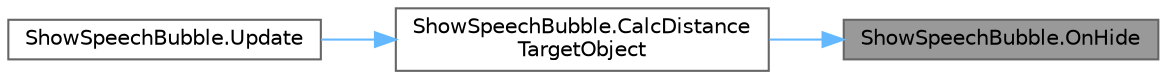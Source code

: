 digraph "ShowSpeechBubble.OnHide"
{
 // LATEX_PDF_SIZE
  bgcolor="transparent";
  edge [fontname=Helvetica,fontsize=10,labelfontname=Helvetica,labelfontsize=10];
  node [fontname=Helvetica,fontsize=10,shape=box,height=0.2,width=0.4];
  rankdir="RL";
  Node1 [id="Node000001",label="ShowSpeechBubble.OnHide",height=0.2,width=0.4,color="gray40", fillcolor="grey60", style="filled", fontcolor="black",tooltip=" "];
  Node1 -> Node2 [id="edge1_Node000001_Node000002",dir="back",color="steelblue1",style="solid",tooltip=" "];
  Node2 [id="Node000002",label="ShowSpeechBubble.CalcDistance\lTargetObject",height=0.2,width=0.4,color="grey40", fillcolor="white", style="filled",URL="$class_show_speech_bubble.html#a8d7e93bb19176f6303e29502b50309d0",tooltip=" "];
  Node2 -> Node3 [id="edge2_Node000002_Node000003",dir="back",color="steelblue1",style="solid",tooltip=" "];
  Node3 [id="Node000003",label="ShowSpeechBubble.Update",height=0.2,width=0.4,color="grey40", fillcolor="white", style="filled",URL="$class_show_speech_bubble.html#a81c72c71f1b6eba4e937ab0eb7f87cad",tooltip=" "];
}
